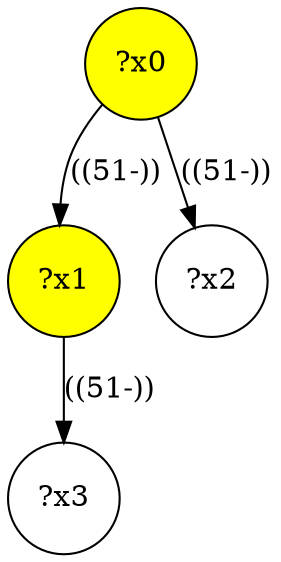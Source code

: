 digraph g {
	x0 [fillcolor="yellow", style="filled," shape=circle, label="?x0"];
	x1 [fillcolor="yellow", style="filled," shape=circle, label="?x1"];
	x0 -> x1 [label="((51-))"];
	x2 [shape=circle, label="?x2"];
	x0 -> x2 [label="((51-))"];
	x3 [shape=circle, label="?x3"];
	x1 -> x3 [label="((51-))"];
}
